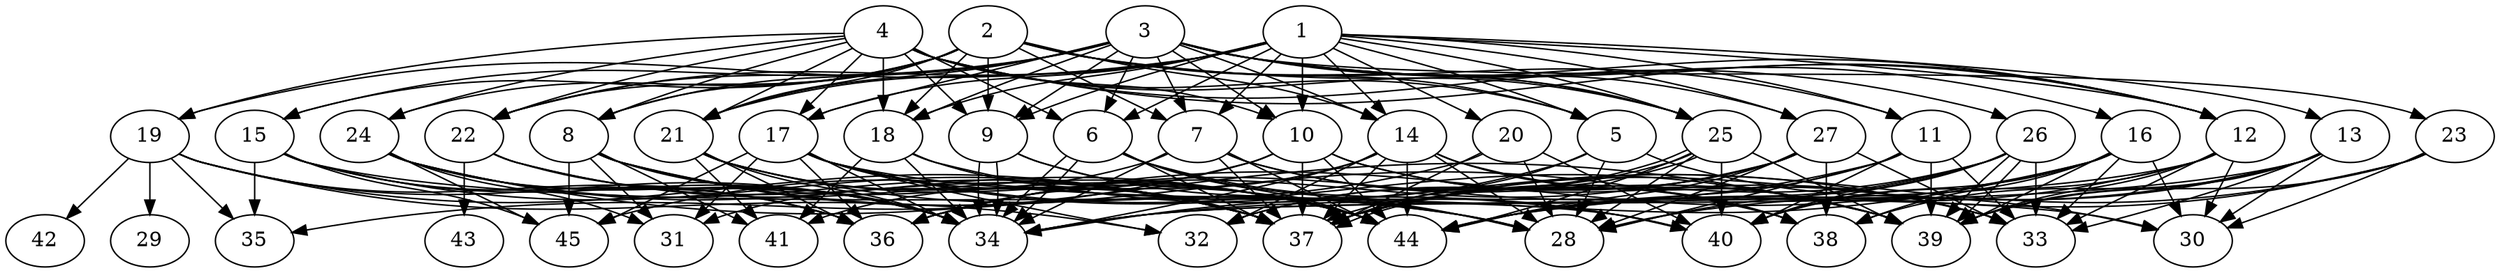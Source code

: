 // DAG (tier=3-complex, mode=data, n=45, ccr=0.547, fat=0.734, density=0.799, regular=0.241, jump=0.298, mindata=4194304, maxdata=33554432)
// DAG automatically generated by daggen at Sun Aug 24 16:33:35 2025
// /home/ermia/Project/Environments/daggen/bin/daggen --dot --ccr 0.547 --fat 0.734 --regular 0.241 --density 0.799 --jump 0.298 --mindata 4194304 --maxdata 33554432 -n 45 
digraph G {
  1 [size="239270538196113536", alpha="0.17", expect_size="119635269098056768"]
  1 -> 5 [size ="392925217292288"]
  1 -> 6 [size ="392925217292288"]
  1 -> 7 [size ="392925217292288"]
  1 -> 9 [size ="392925217292288"]
  1 -> 10 [size ="392925217292288"]
  1 -> 11 [size ="392925217292288"]
  1 -> 12 [size ="392925217292288"]
  1 -> 13 [size ="392925217292288"]
  1 -> 14 [size ="392925217292288"]
  1 -> 17 [size ="392925217292288"]
  1 -> 18 [size ="392925217292288"]
  1 -> 19 [size ="392925217292288"]
  1 -> 20 [size ="392925217292288"]
  1 -> 21 [size ="392925217292288"]
  1 -> 22 [size ="392925217292288"]
  1 -> 25 [size ="392925217292288"]
  1 -> 27 [size ="392925217292288"]
  2 [size="15479414518030090108928", alpha="0.07", expect_size="7739707259015045054464"]
  2 -> 5 [size ="4968893332324352"]
  2 -> 7 [size ="4968893332324352"]
  2 -> 8 [size ="4968893332324352"]
  2 -> 9 [size ="4968893332324352"]
  2 -> 11 [size ="4968893332324352"]
  2 -> 12 [size ="4968893332324352"]
  2 -> 14 [size ="4968893332324352"]
  2 -> 15 [size ="4968893332324352"]
  2 -> 18 [size ="4968893332324352"]
  2 -> 21 [size ="4968893332324352"]
  2 -> 22 [size ="4968893332324352"]
  2 -> 24 [size ="4968893332324352"]
  2 -> 25 [size ="4968893332324352"]
  3 [size="36566086234940680", alpha="0.14", expect_size="18283043117470340"]
  3 -> 6 [size ="1669868864667648"]
  3 -> 7 [size ="1669868864667648"]
  3 -> 8 [size ="1669868864667648"]
  3 -> 9 [size ="1669868864667648"]
  3 -> 10 [size ="1669868864667648"]
  3 -> 12 [size ="1669868864667648"]
  3 -> 14 [size ="1669868864667648"]
  3 -> 15 [size ="1669868864667648"]
  3 -> 16 [size ="1669868864667648"]
  3 -> 17 [size ="1669868864667648"]
  3 -> 18 [size ="1669868864667648"]
  3 -> 21 [size ="1669868864667648"]
  3 -> 22 [size ="1669868864667648"]
  3 -> 23 [size ="1669868864667648"]
  3 -> 25 [size ="1669868864667648"]
  3 -> 27 [size ="1669868864667648"]
  4 [size="2295354425238337093632", alpha="0.11", expect_size="1147677212619168546816"]
  4 -> 5 [size ="1392055305633792"]
  4 -> 6 [size ="1392055305633792"]
  4 -> 8 [size ="1392055305633792"]
  4 -> 9 [size ="1392055305633792"]
  4 -> 10 [size ="1392055305633792"]
  4 -> 12 [size ="1392055305633792"]
  4 -> 17 [size ="1392055305633792"]
  4 -> 18 [size ="1392055305633792"]
  4 -> 19 [size ="1392055305633792"]
  4 -> 21 [size ="1392055305633792"]
  4 -> 22 [size ="1392055305633792"]
  4 -> 24 [size ="1392055305633792"]
  4 -> 25 [size ="1392055305633792"]
  4 -> 26 [size ="1392055305633792"]
  5 [size="30883294994749043245056", alpha="0.01", expect_size="15441647497374521622528"]
  5 -> 28 [size ="7874791675527168"]
  5 -> 30 [size ="7874791675527168"]
  5 -> 34 [size ="7874791675527168"]
  5 -> 37 [size ="7874791675527168"]
  6 [size="20934344921788125184", alpha="0.15", expect_size="10467172460894062592"]
  6 -> 28 [size ="7673563263795200"]
  6 -> 34 [size ="7673563263795200"]
  6 -> 34 [size ="7673563263795200"]
  6 -> 37 [size ="7673563263795200"]
  6 -> 40 [size ="7673563263795200"]
  6 -> 44 [size ="7673563263795200"]
  7 [size="2046307417736977408", alpha="0.14", expect_size="1023153708868488704"]
  7 -> 31 [size ="931196691283968"]
  7 -> 34 [size ="931196691283968"]
  7 -> 37 [size ="931196691283968"]
  7 -> 38 [size ="931196691283968"]
  7 -> 39 [size ="931196691283968"]
  7 -> 44 [size ="931196691283968"]
  8 [size="8639569853990823936", alpha="0.17", expect_size="4319784926995411968"]
  8 -> 28 [size ="5251691737776128"]
  8 -> 31 [size ="5251691737776128"]
  8 -> 34 [size ="5251691737776128"]
  8 -> 38 [size ="5251691737776128"]
  8 -> 41 [size ="5251691737776128"]
  8 -> 44 [size ="5251691737776128"]
  8 -> 45 [size ="5251691737776128"]
  9 [size="7840334408734548992", alpha="0.05", expect_size="3920167204367274496"]
  9 -> 28 [size ="3312297577545728"]
  9 -> 34 [size ="3312297577545728"]
  9 -> 34 [size ="3312297577545728"]
  9 -> 44 [size ="3312297577545728"]
  10 [size="305310805076698624", alpha="0.04", expect_size="152655402538349312"]
  10 -> 33 [size ="7133858839396352"]
  10 -> 35 [size ="7133858839396352"]
  10 -> 37 [size ="7133858839396352"]
  10 -> 39 [size ="7133858839396352"]
  10 -> 41 [size ="7133858839396352"]
  10 -> 44 [size ="7133858839396352"]
  11 [size="153018982762606848", alpha="0.04", expect_size="76509491381303424"]
  11 -> 28 [size ="7067962003423232"]
  11 -> 33 [size ="7067962003423232"]
  11 -> 36 [size ="7067962003423232"]
  11 -> 39 [size ="7067962003423232"]
  11 -> 40 [size ="7067962003423232"]
  11 -> 44 [size ="7067962003423232"]
  12 [size="8512430342780994560", alpha="0.11", expect_size="4256215171390497280"]
  12 -> 30 [size ="4203808259309568"]
  12 -> 33 [size ="4203808259309568"]
  12 -> 34 [size ="4203808259309568"]
  12 -> 39 [size ="4203808259309568"]
  12 -> 40 [size ="4203808259309568"]
  12 -> 44 [size ="4203808259309568"]
  13 [size="365871130442072384", alpha="0.15", expect_size="182935565221036192"]
  13 -> 28 [size ="6389642987307008"]
  13 -> 30 [size ="6389642987307008"]
  13 -> 33 [size ="6389642987307008"]
  13 -> 34 [size ="6389642987307008"]
  13 -> 37 [size ="6389642987307008"]
  13 -> 38 [size ="6389642987307008"]
  13 -> 39 [size ="6389642987307008"]
  14 [size="5449512418127475712", alpha="0.19", expect_size="2724756209063737856"]
  14 -> 28 [size ="5082229734637568"]
  14 -> 32 [size ="5082229734637568"]
  14 -> 33 [size ="5082229734637568"]
  14 -> 34 [size ="5082229734637568"]
  14 -> 36 [size ="5082229734637568"]
  14 -> 37 [size ="5082229734637568"]
  14 -> 38 [size ="5082229734637568"]
  14 -> 44 [size ="5082229734637568"]
  15 [size="5966220233202633728", alpha="0.13", expect_size="2983110116601316864"]
  15 -> 34 [size ="8138087330742272"]
  15 -> 35 [size ="8138087330742272"]
  15 -> 36 [size ="8138087330742272"]
  15 -> 37 [size ="8138087330742272"]
  15 -> 40 [size ="8138087330742272"]
  15 -> 45 [size ="8138087330742272"]
  16 [size="65215660864238568", alpha="0.02", expect_size="32607830432119284"]
  16 -> 30 [size ="3540806480691200"]
  16 -> 33 [size ="3540806480691200"]
  16 -> 34 [size ="3540806480691200"]
  16 -> 36 [size ="3540806480691200"]
  16 -> 38 [size ="3540806480691200"]
  16 -> 39 [size ="3540806480691200"]
  16 -> 40 [size ="3540806480691200"]
  17 [size="29848789583173693472768", alpha="0.16", expect_size="14924394791586846736384"]
  17 -> 30 [size ="7697939082248192"]
  17 -> 31 [size ="7697939082248192"]
  17 -> 32 [size ="7697939082248192"]
  17 -> 34 [size ="7697939082248192"]
  17 -> 36 [size ="7697939082248192"]
  17 -> 37 [size ="7697939082248192"]
  17 -> 39 [size ="7697939082248192"]
  17 -> 40 [size ="7697939082248192"]
  17 -> 45 [size ="7697939082248192"]
  18 [size="51928811721776608", alpha="0.13", expect_size="25964405860888304"]
  18 -> 33 [size ="6120279080173568"]
  18 -> 34 [size ="6120279080173568"]
  18 -> 37 [size ="6120279080173568"]
  18 -> 41 [size ="6120279080173568"]
  19 [size="3119485182055797760", alpha="0.18", expect_size="1559742591027898880"]
  19 -> 29 [size ="1077216586760192"]
  19 -> 32 [size ="1077216586760192"]
  19 -> 34 [size ="1077216586760192"]
  19 -> 35 [size ="1077216586760192"]
  19 -> 36 [size ="1077216586760192"]
  19 -> 37 [size ="1077216586760192"]
  19 -> 42 [size ="1077216586760192"]
  20 [size="134036493345519664", alpha="0.08", expect_size="67018246672759832"]
  20 -> 28 [size ="3362829235126272"]
  20 -> 37 [size ="3362829235126272"]
  20 -> 40 [size ="3362829235126272"]
  20 -> 45 [size ="3362829235126272"]
  21 [size="25920227621747632", alpha="0.03", expect_size="12960113810873816"]
  21 -> 28 [size ="2411774594777088"]
  21 -> 34 [size ="2411774594777088"]
  21 -> 36 [size ="2411774594777088"]
  21 -> 37 [size ="2411774594777088"]
  21 -> 41 [size ="2411774594777088"]
  21 -> 44 [size ="2411774594777088"]
  22 [size="2133090831854064369664", alpha="0.05", expect_size="1066545415927032184832"]
  22 -> 34 [size ="1325652066172928"]
  22 -> 37 [size ="1325652066172928"]
  22 -> 43 [size ="1325652066172928"]
  22 -> 44 [size ="1325652066172928"]
  23 [size="12590227679389687808", alpha="0.06", expect_size="6295113839694843904"]
  23 -> 30 [size ="5135225336102912"]
  23 -> 37 [size ="5135225336102912"]
  23 -> 39 [size ="5135225336102912"]
  23 -> 44 [size ="5135225336102912"]
  24 [size="247815054409113056", alpha="0.17", expect_size="123907527204556528"]
  24 -> 31 [size ="7985179784118272"]
  24 -> 34 [size ="7985179784118272"]
  24 -> 36 [size ="7985179784118272"]
  24 -> 37 [size ="7985179784118272"]
  24 -> 39 [size ="7985179784118272"]
  24 -> 44 [size ="7985179784118272"]
  24 -> 45 [size ="7985179784118272"]
  25 [size="194659443562652704", alpha="0.08", expect_size="97329721781326352"]
  25 -> 28 [size ="3695149477527552"]
  25 -> 32 [size ="3695149477527552"]
  25 -> 37 [size ="3695149477527552"]
  25 -> 37 [size ="3695149477527552"]
  25 -> 39 [size ="3695149477527552"]
  25 -> 40 [size ="3695149477527552"]
  25 -> 44 [size ="3695149477527552"]
  26 [size="274671312189306080", alpha="0.01", expect_size="137335656094653040"]
  26 -> 28 [size ="6215357903667200"]
  26 -> 33 [size ="6215357903667200"]
  26 -> 37 [size ="6215357903667200"]
  26 -> 39 [size ="6215357903667200"]
  26 -> 39 [size ="6215357903667200"]
  26 -> 40 [size ="6215357903667200"]
  26 -> 44 [size ="6215357903667200"]
  27 [size="11011707722286950400", alpha="0.03", expect_size="5505853861143475200"]
  27 -> 28 [size ="3858539973967872"]
  27 -> 32 [size ="3858539973967872"]
  27 -> 33 [size ="3858539973967872"]
  27 -> 36 [size ="3858539973967872"]
  27 -> 37 [size ="3858539973967872"]
  27 -> 38 [size ="3858539973967872"]
  27 -> 44 [size ="3858539973967872"]
  28 [size="5848812289473380352000", alpha="0.18", expect_size="2924406144736690176000"]
  29 [size="107465975856719680", alpha="0.15", expect_size="53732987928359840"]
  30 [size="892646460896651264", alpha="0.19", expect_size="446323230448325632"]
  31 [size="23306146818129870848", alpha="0.17", expect_size="11653073409064935424"]
  32 [size="2359555216309772877824", alpha="0.18", expect_size="1179777608154886438912"]
  33 [size="5904835655596060442624", alpha="0.06", expect_size="2952417827798030221312"]
  34 [size="244718937896777504", alpha="0.12", expect_size="122359468948388752"]
  35 [size="1185869715365403136", alpha="0.14", expect_size="592934857682701568"]
  36 [size="14651277655080712536064", alpha="0.03", expect_size="7325638827540356268032"]
  37 [size="19539859320831406080", alpha="0.04", expect_size="9769929660415703040"]
  38 [size="21694942776470192128", alpha="0.17", expect_size="10847471388235096064"]
  39 [size="178946546354208384", alpha="0.02", expect_size="89473273177104192"]
  40 [size="279500490721460224000", alpha="0.11", expect_size="139750245360730112000"]
  41 [size="6763583054547484672", alpha="0.15", expect_size="3381791527273742336"]
  42 [size="3440677628931686912", alpha="0.17", expect_size="1720338814465843456"]
  43 [size="1885993303716595456", alpha="0.03", expect_size="942996651858297728"]
  44 [size="4930276980515368075264", alpha="0.08", expect_size="2465138490257684037632"]
  45 [size="32529505631850805067776", alpha="0.17", expect_size="16264752815925402533888"]
}